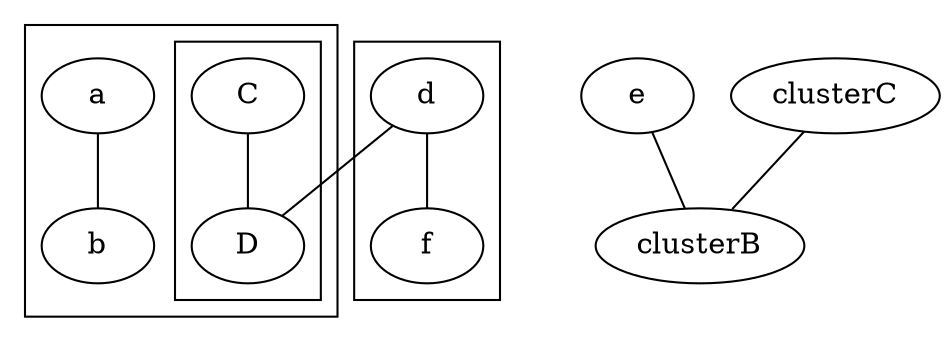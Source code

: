 graph "G" {
subgraph "clusterA" {
subgraph "clusterC" {
  "C";
  "D";
  "C" -- "D";
}

  "a";
  "b";
  "a" -- "b";
}

subgraph "clusterB" {
  "d";
  "f";
  "d" -- "f";
}

  "e";
  "d" -- "D";
  "e" -- "clusterB";
  "clusterC" -- "clusterB";
}

